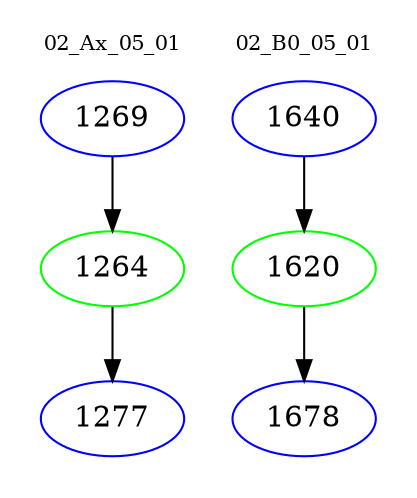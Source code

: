 digraph{
subgraph cluster_0 {
color = white
label = "02_Ax_05_01";
fontsize=10;
T0_1269 [label="1269", color="blue"]
T0_1269 -> T0_1264 [color="black"]
T0_1264 [label="1264", color="green"]
T0_1264 -> T0_1277 [color="black"]
T0_1277 [label="1277", color="blue"]
}
subgraph cluster_1 {
color = white
label = "02_B0_05_01";
fontsize=10;
T1_1640 [label="1640", color="blue"]
T1_1640 -> T1_1620 [color="black"]
T1_1620 [label="1620", color="green"]
T1_1620 -> T1_1678 [color="black"]
T1_1678 [label="1678", color="blue"]
}
}

